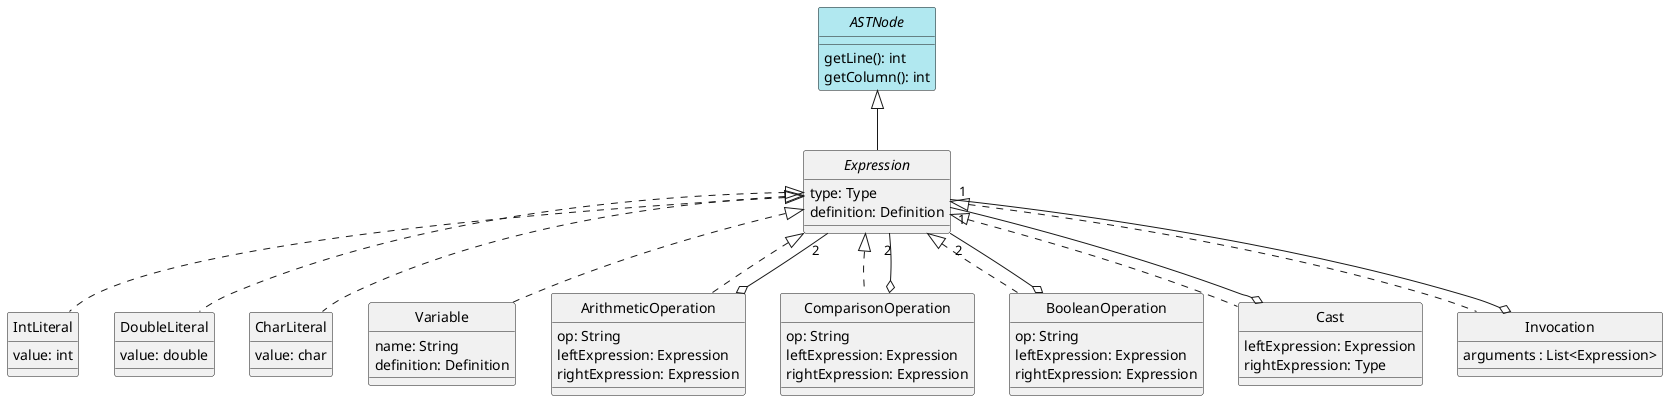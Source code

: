 @startuml Expressions
skinparam style strictuml
skinparam monochrome false

interface ASTNode #b1e8f0 {
    getLine(): int
    getColumn(): int
}

interface Expression {
    type: Type
    definition: Definition
}

class IntLiteral {
    value: int
}

class DoubleLiteral {
    value: double
}

class CharLiteral {
    value: char
}

class Variable {
    name: String
    definition: Definition
}

class ArithmeticOperation {
    op: String
    leftExpression: Expression
    rightExpression: Expression
}

' <, >, <=, >=
class ComparisonOperation {
    op: String
    leftExpression: Expression
    rightExpression: Expression
}

' ||, &&, !
class BooleanOperation {
    op: String
    leftExpression: Expression
    rightExpression: Expression
}

class Cast {
    leftExpression: Expression
    rightExpression: Type
}

class Invocation {
    arguments : List<Expression>
}

ASTNode <|-- Expression
Expression <|.. IntLiteral
Expression <|.. DoubleLiteral
Expression <|.. CharLiteral
Expression <|.. Variable
Expression <|.. ArithmeticOperation
Expression <|.. ComparisonOperation
Expression <|.. BooleanOperation
Expression <|.. Cast
Expression <|.. Invocation

ArithmeticOperation o--"2" Expression
BooleanOperation o--"2" Expression
ComparisonOperation o--"2" Expression
Cast o--"1" Expression
Invocation o--"1" Expression

@enduml
